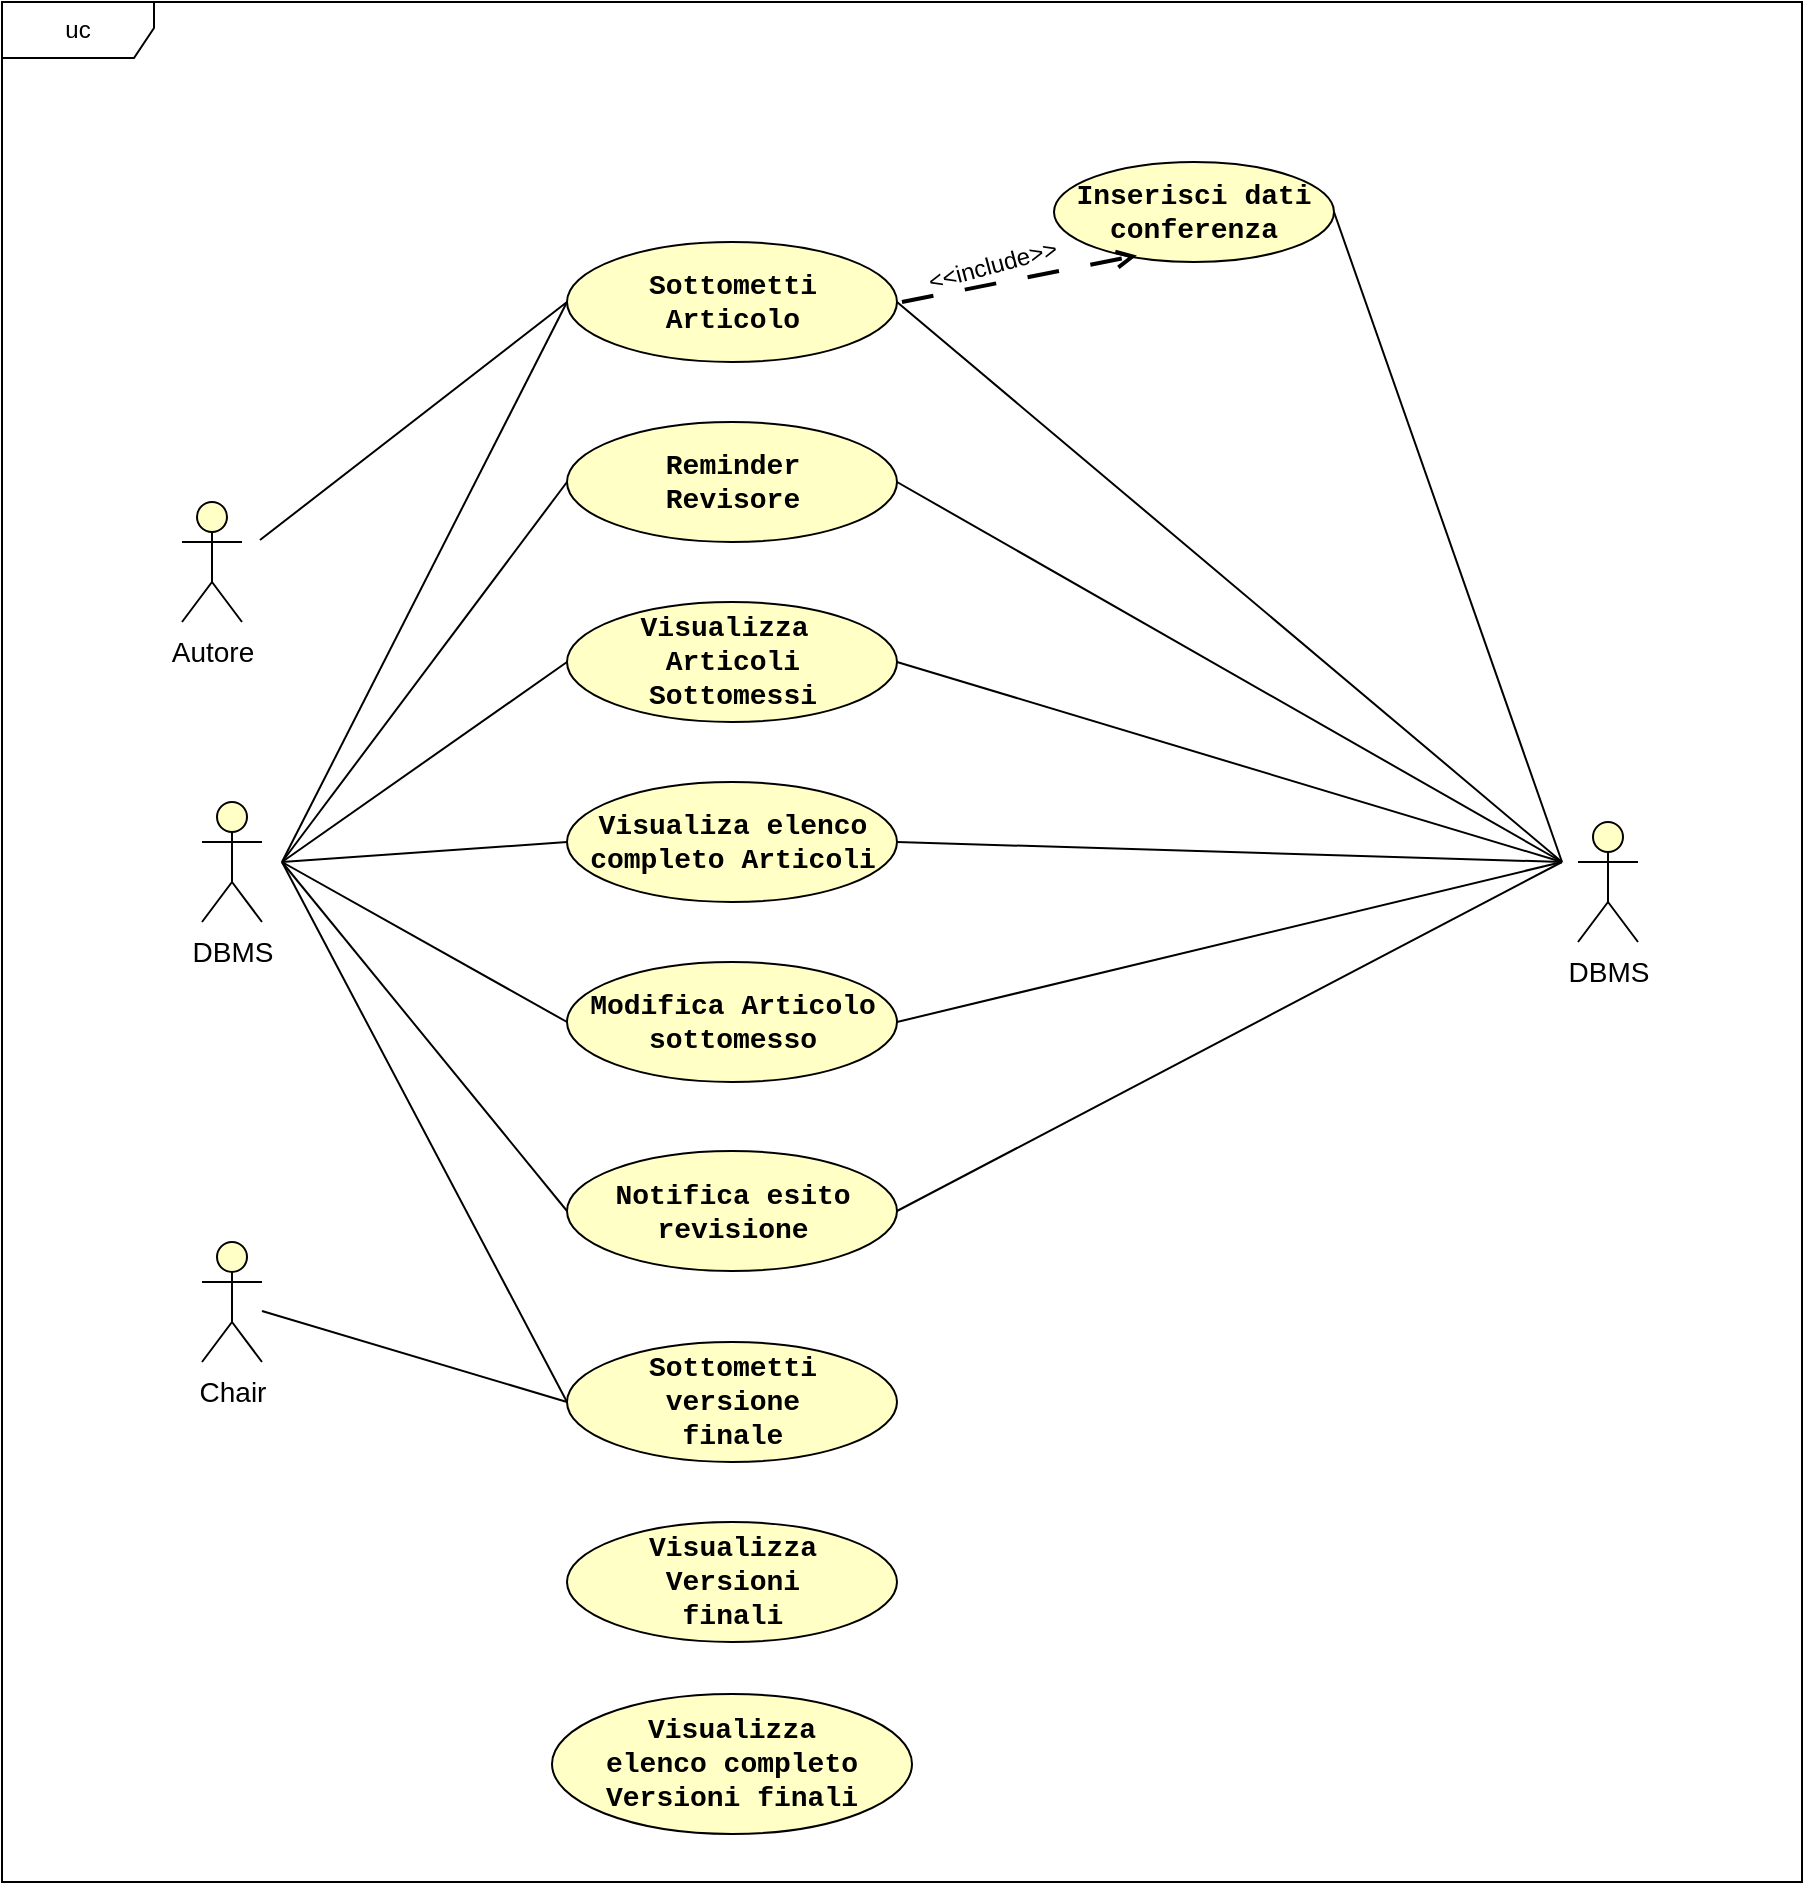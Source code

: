 <mxfile version="27.0.3">
  <diagram name="Pagina-1" id="kpaGEh9nXqvZMZwJ1vCg">
    <mxGraphModel dx="1678" dy="2053" grid="1" gridSize="10" guides="1" tooltips="1" connect="1" arrows="1" fold="1" page="1" pageScale="1" pageWidth="827" pageHeight="1169" background="light-dark(#FFFFFF,#F9F9F9)" math="0" shadow="0">
      <root>
        <mxCell id="0" />
        <mxCell id="1" parent="0" />
        <mxCell id="9nNToLhqlpBKOwzaMv9k-1" value="&lt;font style=&quot;color: light-dark(rgb(0, 0, 0), rgb(0, 0, 0)); font-size: 14px;&quot;&gt;Chair&lt;/font&gt;" style="shape=umlActor;verticalLabelPosition=bottom;verticalAlign=top;html=1;outlineConnect=0;strokeColor=light-dark(#000000,#000000);fillColor=light-dark(#FFFFC6,#FDF89C);" parent="1" vertex="1">
          <mxGeometry x="310" y="570" width="30" height="60" as="geometry" />
        </mxCell>
        <mxCell id="9nNToLhqlpBKOwzaMv9k-2" value="&lt;font style=&quot;color: light-dark(rgb(0, 0, 0), rgb(0, 0, 0)); font-size: 14px;&quot;&gt;DBMS&lt;/font&gt;" style="shape=umlActor;verticalLabelPosition=bottom;verticalAlign=top;html=1;outlineConnect=0;strokeColor=light-dark(#000000,#000000);fillColor=light-dark(#FFFFC6,#FDF89C);" parent="1" vertex="1">
          <mxGeometry x="310" y="350" width="30" height="60" as="geometry" />
        </mxCell>
        <mxCell id="9nNToLhqlpBKOwzaMv9k-3" value="&lt;font style=&quot;color: light-dark(rgb(0, 0, 0), rgb(9, 9, 9));&quot; face=&quot;Courier New&quot;&gt;&lt;span style=&quot;font-size: 14px;&quot;&gt;&lt;b style=&quot;&quot;&gt;Reminder&lt;/b&gt;&lt;/span&gt;&lt;/font&gt;&lt;div&gt;&lt;font style=&quot;color: light-dark(rgb(0, 0, 0), rgb(9, 9, 9));&quot; face=&quot;Courier New&quot;&gt;&lt;span style=&quot;font-size: 14px;&quot;&gt;&lt;b style=&quot;&quot;&gt;Revisore&lt;/b&gt;&lt;/span&gt;&lt;/font&gt;&lt;/div&gt;" style="ellipse;whiteSpace=wrap;html=1;fillColor=light-dark(#FFFFC6,#FDF89C);strokeColor=light-dark(#000000,#000000);gradientColor=none;" parent="1" vertex="1">
          <mxGeometry x="492.5" y="160" width="165" height="60" as="geometry" />
        </mxCell>
        <mxCell id="9nNToLhqlpBKOwzaMv9k-4" value="&lt;font face=&quot;Courier New&quot; style=&quot;color: light-dark(rgb(0, 0, 0), rgb(0, 0, 0));&quot;&gt;&lt;span style=&quot;font-size: 14px;&quot;&gt;&lt;b style=&quot;&quot;&gt;Sottometti&lt;/b&gt;&lt;/span&gt;&lt;/font&gt;&lt;div&gt;&lt;font face=&quot;Courier New&quot; style=&quot;color: light-dark(rgb(0, 0, 0), rgb(0, 0, 0));&quot;&gt;&lt;span style=&quot;font-size: 14px;&quot;&gt;&lt;b style=&quot;&quot;&gt;Articolo&lt;/b&gt;&lt;/span&gt;&lt;/font&gt;&lt;/div&gt;" style="ellipse;whiteSpace=wrap;html=1;fillColor=light-dark(#FFFFC6,#FDF89C);strokeColor=light-dark(#000000,#000000);" parent="1" vertex="1">
          <mxGeometry x="492.5" y="70" width="165" height="60" as="geometry" />
        </mxCell>
        <mxCell id="9nNToLhqlpBKOwzaMv9k-5" value="&lt;font style=&quot;color: light-dark(rgb(0, 0, 0), rgb(9, 9, 9));&quot; face=&quot;Courier New&quot;&gt;&lt;span style=&quot;font-size: 14px;&quot;&gt;&lt;b style=&quot;&quot;&gt;Visualizza&amp;nbsp;&lt;/b&gt;&lt;/span&gt;&lt;/font&gt;&lt;div&gt;&lt;font style=&quot;color: light-dark(rgb(0, 0, 0), rgb(9, 9, 9));&quot; face=&quot;Courier New&quot;&gt;&lt;span style=&quot;font-size: 14px;&quot;&gt;&lt;b style=&quot;&quot;&gt;Articoli&lt;/b&gt;&lt;/span&gt;&lt;/font&gt;&lt;div&gt;&lt;font style=&quot;color: light-dark(rgb(0, 0, 0), rgb(9, 9, 9));&quot; face=&quot;Courier New&quot;&gt;&lt;span style=&quot;font-size: 14px;&quot;&gt;&lt;b style=&quot;&quot;&gt;Sottomessi&lt;/b&gt;&lt;/span&gt;&lt;/font&gt;&lt;/div&gt;&lt;/div&gt;" style="ellipse;whiteSpace=wrap;html=1;fillColor=light-dark(#FFFFC6,#FDF89C);strokeColor=light-dark(#000000,#000000);" parent="1" vertex="1">
          <mxGeometry x="492.5" y="250" width="165" height="60" as="geometry" />
        </mxCell>
        <mxCell id="9nNToLhqlpBKOwzaMv9k-6" value="&lt;font style=&quot;color: light-dark(rgb(0, 0, 0), rgb(0, 0, 0));&quot; face=&quot;Courier New&quot;&gt;&lt;span style=&quot;font-size: 14px;&quot;&gt;&lt;b style=&quot;&quot;&gt;Visualiza elenco&lt;/b&gt;&lt;/span&gt;&lt;/font&gt;&lt;div&gt;&lt;font style=&quot;color: light-dark(rgb(0, 0, 0), rgb(0, 0, 0));&quot; face=&quot;Courier New&quot;&gt;&lt;span style=&quot;font-size: 14px;&quot;&gt;&lt;b style=&quot;&quot;&gt;completo Articoli&lt;/b&gt;&lt;/span&gt;&lt;/font&gt;&lt;/div&gt;" style="ellipse;whiteSpace=wrap;html=1;fillColor=light-dark(#FFFFC6,#FDF89C);strokeColor=light-dark(#000000,#000000);" parent="1" vertex="1">
          <mxGeometry x="492.5" y="340" width="165" height="60" as="geometry" />
        </mxCell>
        <mxCell id="9nNToLhqlpBKOwzaMv9k-7" value="&lt;font face=&quot;Courier New&quot; style=&quot;color: light-dark(rgb(0, 0, 0), rgb(9, 9, 9)); font-size: 14px;&quot;&gt;&lt;b style=&quot;&quot;&gt;Sottometti&lt;/b&gt;&lt;/font&gt;&lt;div&gt;&lt;font face=&quot;Courier New&quot; style=&quot;color: light-dark(rgb(0, 0, 0), rgb(9, 9, 9)); font-size: 14px;&quot;&gt;&lt;b style=&quot;&quot;&gt;versione&lt;/b&gt;&lt;/font&gt;&lt;/div&gt;&lt;div&gt;&lt;font face=&quot;Courier New&quot; style=&quot;color: light-dark(rgb(0, 0, 0), rgb(9, 9, 9)); font-size: 14px;&quot;&gt;&lt;b style=&quot;&quot;&gt;finale&lt;/b&gt;&lt;/font&gt;&lt;/div&gt;" style="ellipse;whiteSpace=wrap;html=1;fillColor=light-dark(#FFFFC6,#FDF89C);strokeColor=light-dark(#000000,#000000);" parent="1" vertex="1">
          <mxGeometry x="492.5" y="620" width="165" height="60" as="geometry" />
        </mxCell>
        <mxCell id="9nNToLhqlpBKOwzaMv9k-8" value="&lt;font style=&quot;color: light-dark(rgb(0, 0, 0), rgb(0, 0, 0));&quot; face=&quot;Courier New&quot;&gt;&lt;span style=&quot;font-size: 14px;&quot;&gt;&lt;b style=&quot;&quot;&gt;Modifica Articolo&lt;/b&gt;&lt;/span&gt;&lt;/font&gt;&lt;div&gt;&lt;font style=&quot;color: light-dark(rgb(0, 0, 0), rgb(0, 0, 0));&quot; face=&quot;Courier New&quot;&gt;&lt;span style=&quot;font-size: 14px;&quot;&gt;&lt;b style=&quot;&quot;&gt;sottomesso&lt;/b&gt;&lt;/span&gt;&lt;/font&gt;&lt;/div&gt;" style="ellipse;whiteSpace=wrap;html=1;fillColor=light-dark(#FFFFC6,#FDF89C);strokeColor=light-dark(#000000,#000000);" parent="1" vertex="1">
          <mxGeometry x="492.5" y="430" width="165" height="60" as="geometry" />
        </mxCell>
        <mxCell id="9nNToLhqlpBKOwzaMv9k-9" value="&lt;font face=&quot;Courier New&quot; style=&quot;color: light-dark(rgb(0, 0, 0), rgb(9, 9, 9)); font-size: 14px;&quot;&gt;&lt;b style=&quot;&quot;&gt;Notifica esito&lt;/b&gt;&lt;/font&gt;&lt;div&gt;&lt;font face=&quot;Courier New&quot; style=&quot;color: light-dark(rgb(0, 0, 0), rgb(9, 9, 9)); font-size: 14px;&quot;&gt;&lt;b style=&quot;&quot;&gt;revisione&lt;/b&gt;&lt;/font&gt;&lt;/div&gt;" style="ellipse;whiteSpace=wrap;html=1;fillColor=light-dark(#FFFFC6,#FDF89C);strokeColor=light-dark(#000000,#000000);" parent="1" vertex="1">
          <mxGeometry x="492.5" y="524.5" width="165" height="60" as="geometry" />
        </mxCell>
        <mxCell id="9nNToLhqlpBKOwzaMv9k-10" value="uc" style="shape=umlFrame;whiteSpace=wrap;html=1;pointerEvents=0;strokeColor=light-dark(#000000,#000000);width=76;height=28;" parent="1" vertex="1">
          <mxGeometry x="210" y="-50" width="900" height="940" as="geometry" />
        </mxCell>
        <mxCell id="9nNToLhqlpBKOwzaMv9k-11" value="" style="endArrow=none;html=1;rounded=0;strokeColor=light-dark(#000000,#000000);endFill=0;strokeWidth=1;startSize=6;jumpSize=6;targetPerimeterSpacing=0;endSize=6;entryX=0;entryY=0.5;entryDx=0;entryDy=0;startFill=0;" parent="1" source="9nNToLhqlpBKOwzaMv9k-1" target="9nNToLhqlpBKOwzaMv9k-7" edge="1">
          <mxGeometry width="50" height="50" relative="1" as="geometry">
            <mxPoint x="330" y="370" as="sourcePoint" />
            <mxPoint x="503" y="380" as="targetPoint" />
            <Array as="points" />
          </mxGeometry>
        </mxCell>
        <mxCell id="9nNToLhqlpBKOwzaMv9k-12" value="" style="endArrow=none;html=1;rounded=0;strokeColor=light-dark(#000000,#000000);endFill=0;strokeWidth=1;startSize=6;jumpSize=6;targetPerimeterSpacing=0;endSize=6;entryX=1;entryY=0.5;entryDx=0;entryDy=0;startFill=0;" parent="1" target="9nNToLhqlpBKOwzaMv9k-4" edge="1">
          <mxGeometry width="50" height="50" relative="1" as="geometry">
            <mxPoint x="990" y="380" as="sourcePoint" />
            <mxPoint x="503" y="110" as="targetPoint" />
            <Array as="points" />
          </mxGeometry>
        </mxCell>
        <mxCell id="9nNToLhqlpBKOwzaMv9k-13" value="" style="endArrow=none;html=1;rounded=0;strokeColor=light-dark(#000000,#000000);endFill=0;strokeWidth=1;startSize=6;jumpSize=6;targetPerimeterSpacing=0;endSize=6;entryX=1;entryY=0.5;entryDx=0;entryDy=0;startFill=0;" parent="1" target="9nNToLhqlpBKOwzaMv9k-3" edge="1">
          <mxGeometry width="50" height="50" relative="1" as="geometry">
            <mxPoint x="990" y="380" as="sourcePoint" />
            <mxPoint x="668" y="110" as="targetPoint" />
            <Array as="points" />
          </mxGeometry>
        </mxCell>
        <mxCell id="9nNToLhqlpBKOwzaMv9k-14" value="" style="endArrow=none;html=1;rounded=0;strokeColor=light-dark(#000000,#000000);endFill=0;strokeWidth=1;startSize=6;jumpSize=6;targetPerimeterSpacing=0;endSize=6;entryX=1;entryY=0.5;entryDx=0;entryDy=0;startFill=0;" parent="1" target="9nNToLhqlpBKOwzaMv9k-5" edge="1">
          <mxGeometry width="50" height="50" relative="1" as="geometry">
            <mxPoint x="990" y="380" as="sourcePoint" />
            <mxPoint x="668" y="200" as="targetPoint" />
            <Array as="points" />
          </mxGeometry>
        </mxCell>
        <mxCell id="9nNToLhqlpBKOwzaMv9k-15" value="" style="endArrow=none;html=1;rounded=0;strokeColor=light-dark(#000000,#000000);endFill=0;strokeWidth=1;startSize=6;jumpSize=6;targetPerimeterSpacing=0;endSize=6;entryX=1;entryY=0.5;entryDx=0;entryDy=0;startFill=0;" parent="1" target="9nNToLhqlpBKOwzaMv9k-6" edge="1">
          <mxGeometry width="50" height="50" relative="1" as="geometry">
            <mxPoint x="990" y="380" as="sourcePoint" />
            <mxPoint x="668" y="290" as="targetPoint" />
            <Array as="points" />
          </mxGeometry>
        </mxCell>
        <mxCell id="9nNToLhqlpBKOwzaMv9k-16" value="" style="endArrow=none;html=1;rounded=0;strokeColor=light-dark(#000000,#000000);endFill=0;strokeWidth=1;startSize=6;jumpSize=6;targetPerimeterSpacing=0;endSize=6;entryX=1;entryY=0.5;entryDx=0;entryDy=0;startFill=0;" parent="1" target="9nNToLhqlpBKOwzaMv9k-8" edge="1">
          <mxGeometry width="50" height="50" relative="1" as="geometry">
            <mxPoint x="990" y="380" as="sourcePoint" />
            <mxPoint x="668" y="470" as="targetPoint" />
            <Array as="points" />
          </mxGeometry>
        </mxCell>
        <mxCell id="9nNToLhqlpBKOwzaMv9k-17" value="" style="endArrow=none;html=1;rounded=0;strokeColor=light-dark(#000000,#000000);endFill=0;strokeWidth=1;startSize=6;jumpSize=6;targetPerimeterSpacing=0;endSize=6;entryX=1;entryY=0.5;entryDx=0;entryDy=0;startFill=0;" parent="1" target="9nNToLhqlpBKOwzaMv9k-9" edge="1">
          <mxGeometry width="50" height="50" relative="1" as="geometry">
            <mxPoint x="990" y="380" as="sourcePoint" />
            <mxPoint x="668" y="565" as="targetPoint" />
            <Array as="points" />
          </mxGeometry>
        </mxCell>
        <mxCell id="9nNToLhqlpBKOwzaMv9k-18" value="&lt;font style=&quot;color: light-dark(rgb(0, 0, 0), rgb(0, 0, 0)); font-size: 14px;&quot;&gt;DBMS&lt;/font&gt;" style="shape=umlActor;verticalLabelPosition=bottom;verticalAlign=top;html=1;outlineConnect=0;strokeColor=light-dark(#000000,#000000);fillColor=light-dark(#FFFFC6,#FDF89C);" parent="1" vertex="1">
          <mxGeometry x="998" y="360" width="30" height="60" as="geometry" />
        </mxCell>
        <mxCell id="9nNToLhqlpBKOwzaMv9k-19" value="" style="endArrow=none;html=1;rounded=0;strokeColor=light-dark(#000000,#000000);endFill=0;strokeWidth=1;startSize=6;jumpSize=6;targetPerimeterSpacing=0;endSize=6;entryX=0;entryY=0.5;entryDx=0;entryDy=0;startFill=0;" parent="1" target="9nNToLhqlpBKOwzaMv9k-9" edge="1">
          <mxGeometry width="50" height="50" relative="1" as="geometry">
            <mxPoint x="350" y="380" as="sourcePoint" />
            <mxPoint x="503" y="660" as="targetPoint" />
            <Array as="points" />
          </mxGeometry>
        </mxCell>
        <mxCell id="9nNToLhqlpBKOwzaMv9k-20" value="" style="endArrow=none;html=1;rounded=0;strokeColor=light-dark(#000000,#000000);endFill=0;strokeWidth=1;startSize=6;jumpSize=6;targetPerimeterSpacing=0;endSize=6;entryX=0;entryY=0.5;entryDx=0;entryDy=0;startFill=0;" parent="1" target="9nNToLhqlpBKOwzaMv9k-8" edge="1">
          <mxGeometry width="50" height="50" relative="1" as="geometry">
            <mxPoint x="350" y="380" as="sourcePoint" />
            <mxPoint x="503" y="565" as="targetPoint" />
            <Array as="points" />
          </mxGeometry>
        </mxCell>
        <mxCell id="9nNToLhqlpBKOwzaMv9k-21" value="" style="endArrow=none;html=1;rounded=0;strokeColor=light-dark(#000000,#000000);endFill=0;strokeWidth=1;startSize=6;jumpSize=6;targetPerimeterSpacing=0;endSize=6;startFill=0;entryX=0;entryY=0.5;entryDx=0;entryDy=0;" parent="1" target="9nNToLhqlpBKOwzaMv9k-7" edge="1">
          <mxGeometry width="50" height="50" relative="1" as="geometry">
            <mxPoint x="350" y="380" as="sourcePoint" />
            <mxPoint x="492.5" y="630" as="targetPoint" />
            <Array as="points" />
          </mxGeometry>
        </mxCell>
        <mxCell id="9nNToLhqlpBKOwzaMv9k-22" value="" style="endArrow=none;html=1;rounded=0;strokeColor=light-dark(#000000,#000000);endFill=0;strokeWidth=1;startSize=6;jumpSize=6;targetPerimeterSpacing=0;endSize=6;startFill=0;entryX=0;entryY=0.5;entryDx=0;entryDy=0;" parent="1" target="9nNToLhqlpBKOwzaMv9k-6" edge="1">
          <mxGeometry width="50" height="50" relative="1" as="geometry">
            <mxPoint x="350" y="380" as="sourcePoint" />
            <mxPoint x="500" y="660" as="targetPoint" />
            <Array as="points" />
          </mxGeometry>
        </mxCell>
        <mxCell id="9nNToLhqlpBKOwzaMv9k-23" value="" style="endArrow=none;html=1;rounded=0;strokeColor=light-dark(#000000,#000000);endFill=0;strokeWidth=1;startSize=6;jumpSize=6;targetPerimeterSpacing=0;endSize=6;startFill=0;entryX=0;entryY=0.5;entryDx=0;entryDy=0;" parent="1" target="9nNToLhqlpBKOwzaMv9k-5" edge="1">
          <mxGeometry width="50" height="50" relative="1" as="geometry">
            <mxPoint x="350" y="380" as="sourcePoint" />
            <mxPoint x="503" y="380" as="targetPoint" />
            <Array as="points" />
          </mxGeometry>
        </mxCell>
        <mxCell id="9nNToLhqlpBKOwzaMv9k-24" value="" style="endArrow=none;html=1;rounded=0;strokeColor=light-dark(#000000,#000000);endFill=0;strokeWidth=1;startSize=6;jumpSize=6;targetPerimeterSpacing=0;endSize=6;startFill=0;entryX=0;entryY=0.5;entryDx=0;entryDy=0;" parent="1" target="9nNToLhqlpBKOwzaMv9k-3" edge="1">
          <mxGeometry width="50" height="50" relative="1" as="geometry">
            <mxPoint x="350" y="380" as="sourcePoint" />
            <mxPoint x="503" y="290" as="targetPoint" />
            <Array as="points" />
          </mxGeometry>
        </mxCell>
        <mxCell id="9nNToLhqlpBKOwzaMv9k-25" value="" style="endArrow=none;html=1;rounded=0;strokeColor=light-dark(#000000,#000000);endFill=0;strokeWidth=1;startSize=6;jumpSize=6;targetPerimeterSpacing=0;endSize=6;startFill=0;entryX=0;entryY=0.5;entryDx=0;entryDy=0;" parent="1" target="9nNToLhqlpBKOwzaMv9k-4" edge="1">
          <mxGeometry width="50" height="50" relative="1" as="geometry">
            <mxPoint x="350" y="380" as="sourcePoint" />
            <mxPoint x="503" y="200" as="targetPoint" />
            <Array as="points" />
          </mxGeometry>
        </mxCell>
        <mxCell id="9nNToLhqlpBKOwzaMv9k-26" value="&lt;font face=&quot;Courier New&quot; style=&quot;color: light-dark(rgb(0, 0, 0), rgb(0, 0, 0));&quot;&gt;&lt;span style=&quot;font-size: 14px;&quot;&gt;&lt;b style=&quot;&quot;&gt;Visualizza&lt;/b&gt;&lt;/span&gt;&lt;/font&gt;&lt;div&gt;&lt;font face=&quot;Courier New&quot; style=&quot;color: light-dark(rgb(0, 0, 0), rgb(0, 0, 0));&quot;&gt;&lt;span style=&quot;font-size: 14px;&quot;&gt;&lt;b&gt;Versioni&lt;/b&gt;&lt;/span&gt;&lt;/font&gt;&lt;/div&gt;&lt;div&gt;&lt;font face=&quot;Courier New&quot; style=&quot;color: light-dark(rgb(0, 0, 0), rgb(0, 0, 0));&quot;&gt;&lt;span style=&quot;font-size: 14px;&quot;&gt;&lt;b style=&quot;&quot;&gt;finali&lt;/b&gt;&lt;/span&gt;&lt;/font&gt;&lt;/div&gt;" style="ellipse;whiteSpace=wrap;html=1;fillColor=light-dark(#FFFFC6,#FDF89C);strokeColor=light-dark(#000000,#000000);" parent="1" vertex="1">
          <mxGeometry x="492.5" y="710" width="165" height="60" as="geometry" />
        </mxCell>
        <mxCell id="9nNToLhqlpBKOwzaMv9k-27" value="&lt;font style=&quot;color: light-dark(rgb(0, 0, 0), rgb(0, 0, 0)); font-size: 14px;&quot;&gt;Autore&lt;/font&gt;" style="shape=umlActor;verticalLabelPosition=bottom;verticalAlign=top;html=1;outlineConnect=0;strokeColor=light-dark(#000000,#000000);fillColor=light-dark(#FFFFC6,#FDF89C);" parent="1" vertex="1">
          <mxGeometry x="300" y="200" width="30" height="60" as="geometry" />
        </mxCell>
        <mxCell id="9nNToLhqlpBKOwzaMv9k-28" value="&lt;font face=&quot;Courier New&quot; style=&quot;color: light-dark(rgb(0, 0, 0), rgb(0, 0, 0));&quot;&gt;&lt;span style=&quot;font-size: 14px;&quot;&gt;&lt;b style=&quot;&quot;&gt;Visualizza&lt;/b&gt;&lt;/span&gt;&lt;/font&gt;&lt;div&gt;&lt;font face=&quot;Courier New&quot; style=&quot;color: light-dark(rgb(0, 0, 0), rgb(0, 0, 0));&quot;&gt;&lt;span style=&quot;font-size: 14px;&quot;&gt;&lt;b&gt;elenco completo&lt;/b&gt;&lt;/span&gt;&lt;/font&gt;&lt;/div&gt;&lt;div&gt;&lt;font style=&quot;color: light-dark(rgb(0, 0, 0), rgb(0, 0, 0));&quot; face=&quot;Courier New&quot;&gt;&lt;span style=&quot;font-size: 14px;&quot;&gt;&lt;b style=&quot;&quot;&gt;Versioni finali&lt;/b&gt;&lt;/span&gt;&lt;/font&gt;&lt;/div&gt;" style="ellipse;whiteSpace=wrap;html=1;fillColor=light-dark(#FFFFC6,#FDF89C);strokeColor=light-dark(#000000,#000000);" parent="1" vertex="1">
          <mxGeometry x="485" y="796" width="180" height="70" as="geometry" />
        </mxCell>
        <mxCell id="9nNToLhqlpBKOwzaMv9k-30" value="" style="endArrow=none;html=1;rounded=0;strokeColor=light-dark(#000000,#000000);endFill=0;strokeWidth=1;startSize=6;jumpSize=6;targetPerimeterSpacing=0;endSize=6;startFill=0;entryX=0;entryY=0.5;entryDx=0;entryDy=0;" parent="1" target="9nNToLhqlpBKOwzaMv9k-4" edge="1">
          <mxGeometry width="50" height="50" relative="1" as="geometry">
            <mxPoint x="339" y="219.014" as="sourcePoint" />
            <mxPoint x="501.5" y="100" as="targetPoint" />
            <Array as="points" />
          </mxGeometry>
        </mxCell>
        <mxCell id="9nNToLhqlpBKOwzaMv9k-31" value="&lt;font style=&quot;color: light-dark(rgb(0, 0, 0), rgb(0, 0, 0));&quot; face=&quot;Courier New&quot;&gt;&lt;span style=&quot;caret-color: rgb(0, 0, 0); font-size: 14px;&quot;&gt;&lt;b style=&quot;&quot;&gt;Inserisci dati conferenza&lt;/b&gt;&lt;/span&gt;&lt;/font&gt;" style="ellipse;whiteSpace=wrap;html=1;fillColor=light-dark(#FFFFC6,#FDF89C);strokeColor=light-dark(#000000,#000000);gradientColor=none;" parent="1" vertex="1">
          <mxGeometry x="736" y="30" width="140" height="50" as="geometry" />
        </mxCell>
        <mxCell id="9nNToLhqlpBKOwzaMv9k-32" value="" style="endArrow=open;dashed=1;html=1;dashPattern=8 8;strokeWidth=2;rounded=0;strokeColor=light-dark(#000000,#000000);endFill=0;entryX=0.296;entryY=0.936;entryDx=0;entryDy=0;entryPerimeter=0;fontFamily=Times New Roman;" parent="1" target="9nNToLhqlpBKOwzaMv9k-31" edge="1">
          <mxGeometry width="50" height="50" relative="1" as="geometry">
            <mxPoint x="660" y="100" as="sourcePoint" />
            <mxPoint x="725.62" y="173.55" as="targetPoint" />
            <Array as="points" />
          </mxGeometry>
        </mxCell>
        <mxCell id="9nNToLhqlpBKOwzaMv9k-33" value="&lt;font style=&quot;color: light-dark(rgb(0, 0, 0), rgb(0, 0, 0));&quot;&gt;&amp;lt;&amp;lt;include&amp;gt;&amp;gt;&lt;/font&gt;" style="text;html=1;align=center;verticalAlign=middle;resizable=0;points=[];autosize=1;strokeColor=none;fillColor=none;rotation=-15;" parent="1" vertex="1">
          <mxGeometry x="659.5" y="67" width="90" height="30" as="geometry" />
        </mxCell>
        <mxCell id="9O3VwFSW-mn7qCdmn0aw-3" value="" style="endArrow=none;html=1;rounded=0;strokeColor=light-dark(#000000,#000000);endFill=0;strokeWidth=1;startSize=6;jumpSize=6;targetPerimeterSpacing=0;endSize=6;entryX=1;entryY=0.5;entryDx=0;entryDy=0;startFill=0;" edge="1" parent="1" target="9nNToLhqlpBKOwzaMv9k-31">
          <mxGeometry width="50" height="50" relative="1" as="geometry">
            <mxPoint x="990" y="380" as="sourcePoint" />
            <mxPoint x="668" y="110" as="targetPoint" />
            <Array as="points" />
          </mxGeometry>
        </mxCell>
      </root>
    </mxGraphModel>
  </diagram>
</mxfile>
